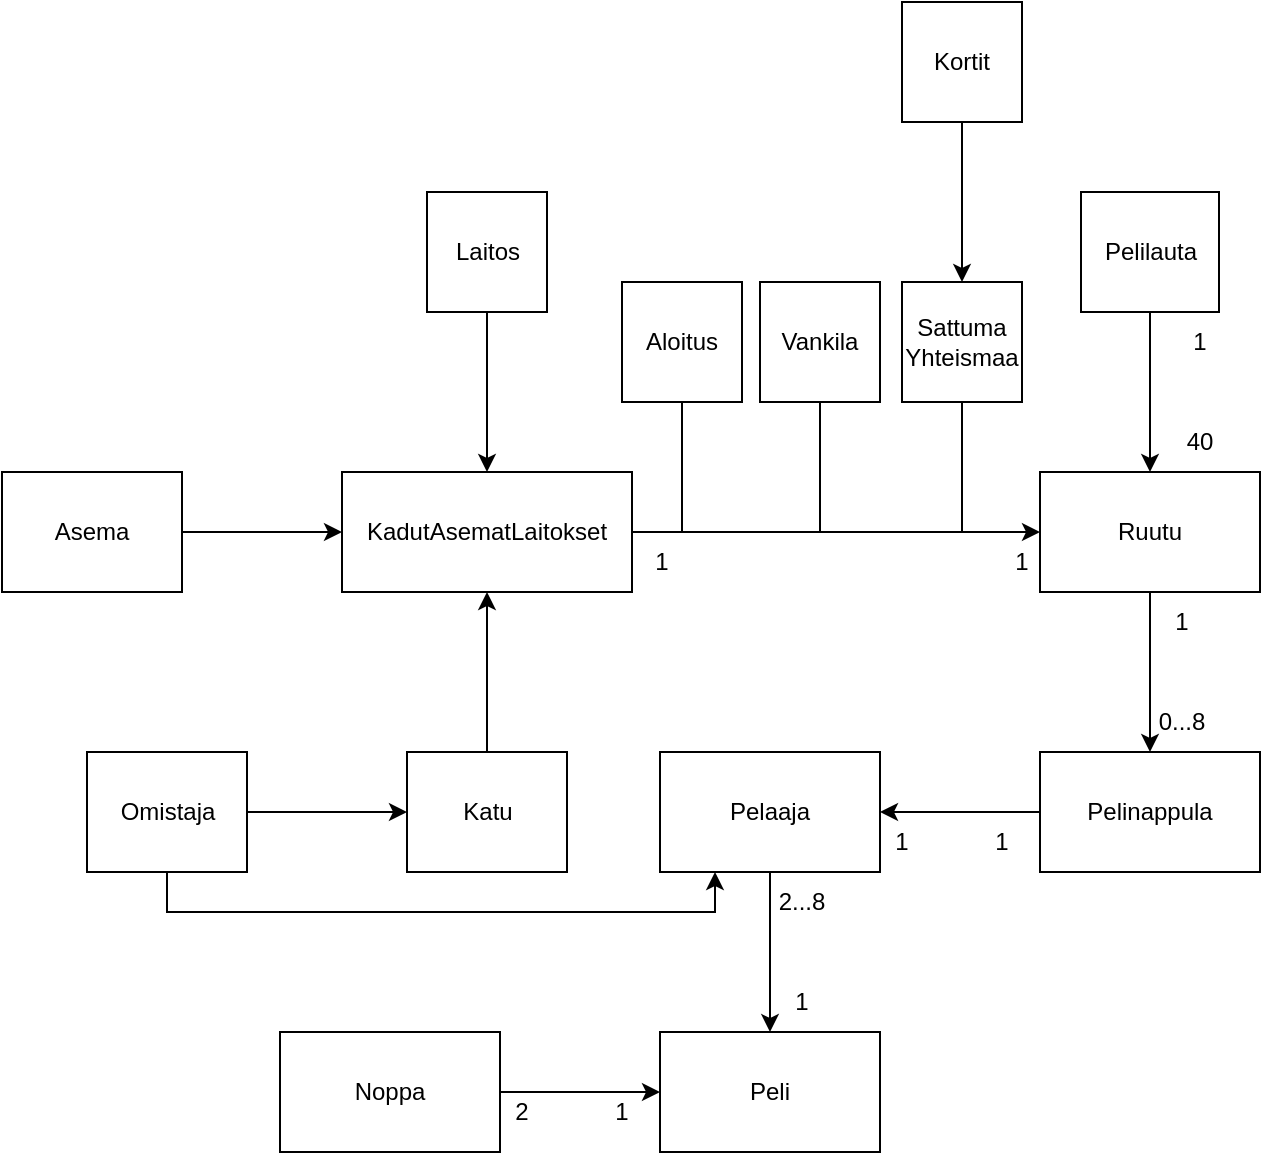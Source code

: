 <mxfile version="21.1.4" type="device">
  <diagram name="Sivu-1" id="L27WzBlp06pFdwoqE5Hf">
    <mxGraphModel dx="2074" dy="1156" grid="1" gridSize="10" guides="1" tooltips="1" connect="1" arrows="1" fold="1" page="1" pageScale="1" pageWidth="827" pageHeight="1169" math="0" shadow="0">
      <root>
        <mxCell id="0" />
        <mxCell id="1" parent="0" />
        <mxCell id="9N56zk4d2uqnLdZ5zjYS-9" value="" style="edgeStyle=orthogonalEdgeStyle;rounded=0;orthogonalLoop=1;jettySize=auto;html=1;" edge="1" parent="1" source="9N56zk4d2uqnLdZ5zjYS-1" target="9N56zk4d2uqnLdZ5zjYS-8">
          <mxGeometry relative="1" as="geometry" />
        </mxCell>
        <mxCell id="9N56zk4d2uqnLdZ5zjYS-1" value="Noppa" style="rounded=0;whiteSpace=wrap;html=1;" vertex="1" parent="1">
          <mxGeometry x="169" y="560" width="110" height="60" as="geometry" />
        </mxCell>
        <mxCell id="9N56zk4d2uqnLdZ5zjYS-11" value="" style="edgeStyle=orthogonalEdgeStyle;rounded=0;orthogonalLoop=1;jettySize=auto;html=1;" edge="1" parent="1" source="9N56zk4d2uqnLdZ5zjYS-10" target="9N56zk4d2uqnLdZ5zjYS-8">
          <mxGeometry relative="1" as="geometry" />
        </mxCell>
        <mxCell id="9N56zk4d2uqnLdZ5zjYS-8" value="Peli" style="rounded=0;whiteSpace=wrap;html=1;" vertex="1" parent="1">
          <mxGeometry x="359" y="560" width="110" height="60" as="geometry" />
        </mxCell>
        <mxCell id="9N56zk4d2uqnLdZ5zjYS-19" value="" style="edgeStyle=orthogonalEdgeStyle;rounded=0;orthogonalLoop=1;jettySize=auto;html=1;" edge="1" parent="1" source="9N56zk4d2uqnLdZ5zjYS-18" target="9N56zk4d2uqnLdZ5zjYS-10">
          <mxGeometry relative="1" as="geometry" />
        </mxCell>
        <mxCell id="9N56zk4d2uqnLdZ5zjYS-10" value="Pelaaja" style="rounded=0;whiteSpace=wrap;html=1;" vertex="1" parent="1">
          <mxGeometry x="359" y="420" width="110" height="60" as="geometry" />
        </mxCell>
        <mxCell id="9N56zk4d2uqnLdZ5zjYS-21" value="" style="edgeStyle=orthogonalEdgeStyle;rounded=0;orthogonalLoop=1;jettySize=auto;html=1;" edge="1" parent="1" source="9N56zk4d2uqnLdZ5zjYS-20" target="9N56zk4d2uqnLdZ5zjYS-18">
          <mxGeometry relative="1" as="geometry" />
        </mxCell>
        <mxCell id="9N56zk4d2uqnLdZ5zjYS-18" value="Pelinappula" style="rounded=0;whiteSpace=wrap;html=1;" vertex="1" parent="1">
          <mxGeometry x="549" y="420" width="110" height="60" as="geometry" />
        </mxCell>
        <mxCell id="9N56zk4d2uqnLdZ5zjYS-23" value="" style="edgeStyle=orthogonalEdgeStyle;rounded=0;orthogonalLoop=1;jettySize=auto;html=1;" edge="1" parent="1" source="9N56zk4d2uqnLdZ5zjYS-22" target="9N56zk4d2uqnLdZ5zjYS-20">
          <mxGeometry relative="1" as="geometry" />
        </mxCell>
        <mxCell id="9N56zk4d2uqnLdZ5zjYS-36" value="" style="edgeStyle=orthogonalEdgeStyle;rounded=0;orthogonalLoop=1;jettySize=auto;html=1;" edge="1" parent="1" source="9N56zk4d2uqnLdZ5zjYS-35" target="9N56zk4d2uqnLdZ5zjYS-20">
          <mxGeometry relative="1" as="geometry">
            <Array as="points">
              <mxPoint x="480" y="310" />
              <mxPoint x="480" y="310" />
            </Array>
          </mxGeometry>
        </mxCell>
        <mxCell id="9N56zk4d2uqnLdZ5zjYS-20" value="Ruutu" style="rounded=0;whiteSpace=wrap;html=1;" vertex="1" parent="1">
          <mxGeometry x="549" y="280" width="110" height="60" as="geometry" />
        </mxCell>
        <mxCell id="9N56zk4d2uqnLdZ5zjYS-22" value="Pelilauta" style="rounded=0;whiteSpace=wrap;html=1;" vertex="1" parent="1">
          <mxGeometry x="569.5" y="140" width="69" height="60" as="geometry" />
        </mxCell>
        <mxCell id="9N56zk4d2uqnLdZ5zjYS-24" value="1" style="text;html=1;strokeColor=none;fillColor=none;align=center;verticalAlign=middle;whiteSpace=wrap;rounded=0;" vertex="1" parent="1">
          <mxGeometry x="599" y="200" width="60" height="30" as="geometry" />
        </mxCell>
        <mxCell id="9N56zk4d2uqnLdZ5zjYS-25" value="40" style="text;html=1;strokeColor=none;fillColor=none;align=center;verticalAlign=middle;whiteSpace=wrap;rounded=0;" vertex="1" parent="1">
          <mxGeometry x="599" y="250" width="60" height="30" as="geometry" />
        </mxCell>
        <mxCell id="9N56zk4d2uqnLdZ5zjYS-26" value="1" style="text;html=1;strokeColor=none;fillColor=none;align=center;verticalAlign=middle;whiteSpace=wrap;rounded=0;" vertex="1" parent="1">
          <mxGeometry x="590" y="340" width="60" height="30" as="geometry" />
        </mxCell>
        <mxCell id="9N56zk4d2uqnLdZ5zjYS-27" value="0...8" style="text;html=1;strokeColor=none;fillColor=none;align=center;verticalAlign=middle;whiteSpace=wrap;rounded=0;" vertex="1" parent="1">
          <mxGeometry x="590" y="390" width="60" height="30" as="geometry" />
        </mxCell>
        <mxCell id="9N56zk4d2uqnLdZ5zjYS-28" value="1" style="text;html=1;strokeColor=none;fillColor=none;align=center;verticalAlign=middle;whiteSpace=wrap;rounded=0;" vertex="1" parent="1">
          <mxGeometry x="500" y="450" width="60" height="30" as="geometry" />
        </mxCell>
        <mxCell id="9N56zk4d2uqnLdZ5zjYS-29" value="1" style="text;html=1;strokeColor=none;fillColor=none;align=center;verticalAlign=middle;whiteSpace=wrap;rounded=0;" vertex="1" parent="1">
          <mxGeometry x="450" y="450" width="60" height="30" as="geometry" />
        </mxCell>
        <mxCell id="9N56zk4d2uqnLdZ5zjYS-30" value="2...8" style="text;html=1;strokeColor=none;fillColor=none;align=center;verticalAlign=middle;whiteSpace=wrap;rounded=0;" vertex="1" parent="1">
          <mxGeometry x="400" y="480" width="60" height="30" as="geometry" />
        </mxCell>
        <mxCell id="9N56zk4d2uqnLdZ5zjYS-31" value="1" style="text;html=1;strokeColor=none;fillColor=none;align=center;verticalAlign=middle;whiteSpace=wrap;rounded=0;" vertex="1" parent="1">
          <mxGeometry x="400" y="530" width="60" height="30" as="geometry" />
        </mxCell>
        <mxCell id="9N56zk4d2uqnLdZ5zjYS-32" value="2" style="text;html=1;strokeColor=none;fillColor=none;align=center;verticalAlign=middle;whiteSpace=wrap;rounded=0;" vertex="1" parent="1">
          <mxGeometry x="260" y="585" width="60" height="30" as="geometry" />
        </mxCell>
        <mxCell id="9N56zk4d2uqnLdZ5zjYS-33" value="1" style="text;html=1;strokeColor=none;fillColor=none;align=center;verticalAlign=middle;whiteSpace=wrap;rounded=0;" vertex="1" parent="1">
          <mxGeometry x="310" y="585" width="60" height="30" as="geometry" />
        </mxCell>
        <mxCell id="9N56zk4d2uqnLdZ5zjYS-51" value="" style="edgeStyle=orthogonalEdgeStyle;rounded=0;orthogonalLoop=1;jettySize=auto;html=1;" edge="1" parent="1" source="9N56zk4d2uqnLdZ5zjYS-50" target="9N56zk4d2uqnLdZ5zjYS-35">
          <mxGeometry relative="1" as="geometry" />
        </mxCell>
        <mxCell id="9N56zk4d2uqnLdZ5zjYS-53" value="" style="edgeStyle=orthogonalEdgeStyle;rounded=0;orthogonalLoop=1;jettySize=auto;html=1;" edge="1" parent="1" source="9N56zk4d2uqnLdZ5zjYS-52" target="9N56zk4d2uqnLdZ5zjYS-35">
          <mxGeometry relative="1" as="geometry" />
        </mxCell>
        <mxCell id="9N56zk4d2uqnLdZ5zjYS-55" value="" style="edgeStyle=orthogonalEdgeStyle;rounded=0;orthogonalLoop=1;jettySize=auto;html=1;" edge="1" parent="1" source="9N56zk4d2uqnLdZ5zjYS-54" target="9N56zk4d2uqnLdZ5zjYS-35">
          <mxGeometry relative="1" as="geometry" />
        </mxCell>
        <mxCell id="9N56zk4d2uqnLdZ5zjYS-35" value="KadutAsematLaitokset" style="rounded=0;whiteSpace=wrap;html=1;" vertex="1" parent="1">
          <mxGeometry x="200" y="280" width="145" height="60" as="geometry" />
        </mxCell>
        <mxCell id="9N56zk4d2uqnLdZ5zjYS-38" style="edgeStyle=orthogonalEdgeStyle;rounded=0;orthogonalLoop=1;jettySize=auto;html=1;endArrow=none;endFill=0;" edge="1" parent="1" source="9N56zk4d2uqnLdZ5zjYS-37">
          <mxGeometry relative="1" as="geometry">
            <mxPoint x="370" y="310" as="targetPoint" />
            <Array as="points">
              <mxPoint x="370" y="310" />
            </Array>
          </mxGeometry>
        </mxCell>
        <mxCell id="9N56zk4d2uqnLdZ5zjYS-37" value="Aloitus" style="rounded=0;whiteSpace=wrap;html=1;" vertex="1" parent="1">
          <mxGeometry x="340" y="185" width="60" height="60" as="geometry" />
        </mxCell>
        <mxCell id="9N56zk4d2uqnLdZ5zjYS-40" value="Vankila" style="rounded=0;whiteSpace=wrap;html=1;" vertex="1" parent="1">
          <mxGeometry x="409" y="185" width="60" height="60" as="geometry" />
        </mxCell>
        <mxCell id="9N56zk4d2uqnLdZ5zjYS-47" value="" style="edgeStyle=orthogonalEdgeStyle;rounded=0;orthogonalLoop=1;jettySize=auto;html=1;" edge="1" parent="1" source="9N56zk4d2uqnLdZ5zjYS-46" target="9N56zk4d2uqnLdZ5zjYS-41">
          <mxGeometry relative="1" as="geometry" />
        </mxCell>
        <mxCell id="9N56zk4d2uqnLdZ5zjYS-41" value="Sattuma&lt;br&gt;Yhteismaa" style="rounded=0;whiteSpace=wrap;html=1;" vertex="1" parent="1">
          <mxGeometry x="480" y="185" width="60" height="60" as="geometry" />
        </mxCell>
        <mxCell id="9N56zk4d2uqnLdZ5zjYS-42" style="edgeStyle=orthogonalEdgeStyle;rounded=0;orthogonalLoop=1;jettySize=auto;html=1;endArrow=none;endFill=0;exitX=0.5;exitY=1;exitDx=0;exitDy=0;" edge="1" parent="1" source="9N56zk4d2uqnLdZ5zjYS-40">
          <mxGeometry relative="1" as="geometry">
            <mxPoint x="439" y="310" as="targetPoint" />
            <mxPoint x="380" y="255" as="sourcePoint" />
            <Array as="points">
              <mxPoint x="439" y="280" />
              <mxPoint x="439" y="280" />
            </Array>
          </mxGeometry>
        </mxCell>
        <mxCell id="9N56zk4d2uqnLdZ5zjYS-43" style="edgeStyle=orthogonalEdgeStyle;rounded=0;orthogonalLoop=1;jettySize=auto;html=1;endArrow=none;endFill=0;exitX=0.5;exitY=1;exitDx=0;exitDy=0;" edge="1" parent="1" source="9N56zk4d2uqnLdZ5zjYS-41">
          <mxGeometry relative="1" as="geometry">
            <mxPoint x="510" y="310" as="targetPoint" />
            <mxPoint x="449" y="255" as="sourcePoint" />
            <Array as="points">
              <mxPoint x="510" y="280" />
              <mxPoint x="510" y="280" />
            </Array>
          </mxGeometry>
        </mxCell>
        <mxCell id="9N56zk4d2uqnLdZ5zjYS-46" value="Kortit" style="rounded=0;whiteSpace=wrap;html=1;" vertex="1" parent="1">
          <mxGeometry x="480" y="45" width="60" height="60" as="geometry" />
        </mxCell>
        <mxCell id="9N56zk4d2uqnLdZ5zjYS-48" value="1" style="text;html=1;strokeColor=none;fillColor=none;align=center;verticalAlign=middle;whiteSpace=wrap;rounded=0;" vertex="1" parent="1">
          <mxGeometry x="509.5" y="310" width="60" height="30" as="geometry" />
        </mxCell>
        <mxCell id="9N56zk4d2uqnLdZ5zjYS-49" value="1" style="text;html=1;strokeColor=none;fillColor=none;align=center;verticalAlign=middle;whiteSpace=wrap;rounded=0;" vertex="1" parent="1">
          <mxGeometry x="330" y="310" width="60" height="30" as="geometry" />
        </mxCell>
        <mxCell id="9N56zk4d2uqnLdZ5zjYS-50" value="Asema" style="rounded=0;whiteSpace=wrap;html=1;" vertex="1" parent="1">
          <mxGeometry x="30" y="280" width="90" height="60" as="geometry" />
        </mxCell>
        <mxCell id="9N56zk4d2uqnLdZ5zjYS-57" value="" style="edgeStyle=orthogonalEdgeStyle;rounded=0;orthogonalLoop=1;jettySize=auto;html=1;" edge="1" parent="1" source="9N56zk4d2uqnLdZ5zjYS-56" target="9N56zk4d2uqnLdZ5zjYS-52">
          <mxGeometry relative="1" as="geometry" />
        </mxCell>
        <mxCell id="9N56zk4d2uqnLdZ5zjYS-52" value="Katu" style="rounded=0;whiteSpace=wrap;html=1;" vertex="1" parent="1">
          <mxGeometry x="232.5" y="420" width="80" height="60" as="geometry" />
        </mxCell>
        <mxCell id="9N56zk4d2uqnLdZ5zjYS-54" value="Laitos" style="rounded=0;whiteSpace=wrap;html=1;" vertex="1" parent="1">
          <mxGeometry x="242.5" y="140" width="60" height="60" as="geometry" />
        </mxCell>
        <mxCell id="9N56zk4d2uqnLdZ5zjYS-58" style="edgeStyle=orthogonalEdgeStyle;rounded=0;orthogonalLoop=1;jettySize=auto;html=1;entryX=0.25;entryY=1;entryDx=0;entryDy=0;" edge="1" parent="1" source="9N56zk4d2uqnLdZ5zjYS-56" target="9N56zk4d2uqnLdZ5zjYS-10">
          <mxGeometry relative="1" as="geometry">
            <Array as="points">
              <mxPoint x="113" y="500" />
              <mxPoint x="387" y="500" />
            </Array>
          </mxGeometry>
        </mxCell>
        <mxCell id="9N56zk4d2uqnLdZ5zjYS-56" value="Omistaja" style="rounded=0;whiteSpace=wrap;html=1;" vertex="1" parent="1">
          <mxGeometry x="72.5" y="420" width="80" height="60" as="geometry" />
        </mxCell>
      </root>
    </mxGraphModel>
  </diagram>
</mxfile>
